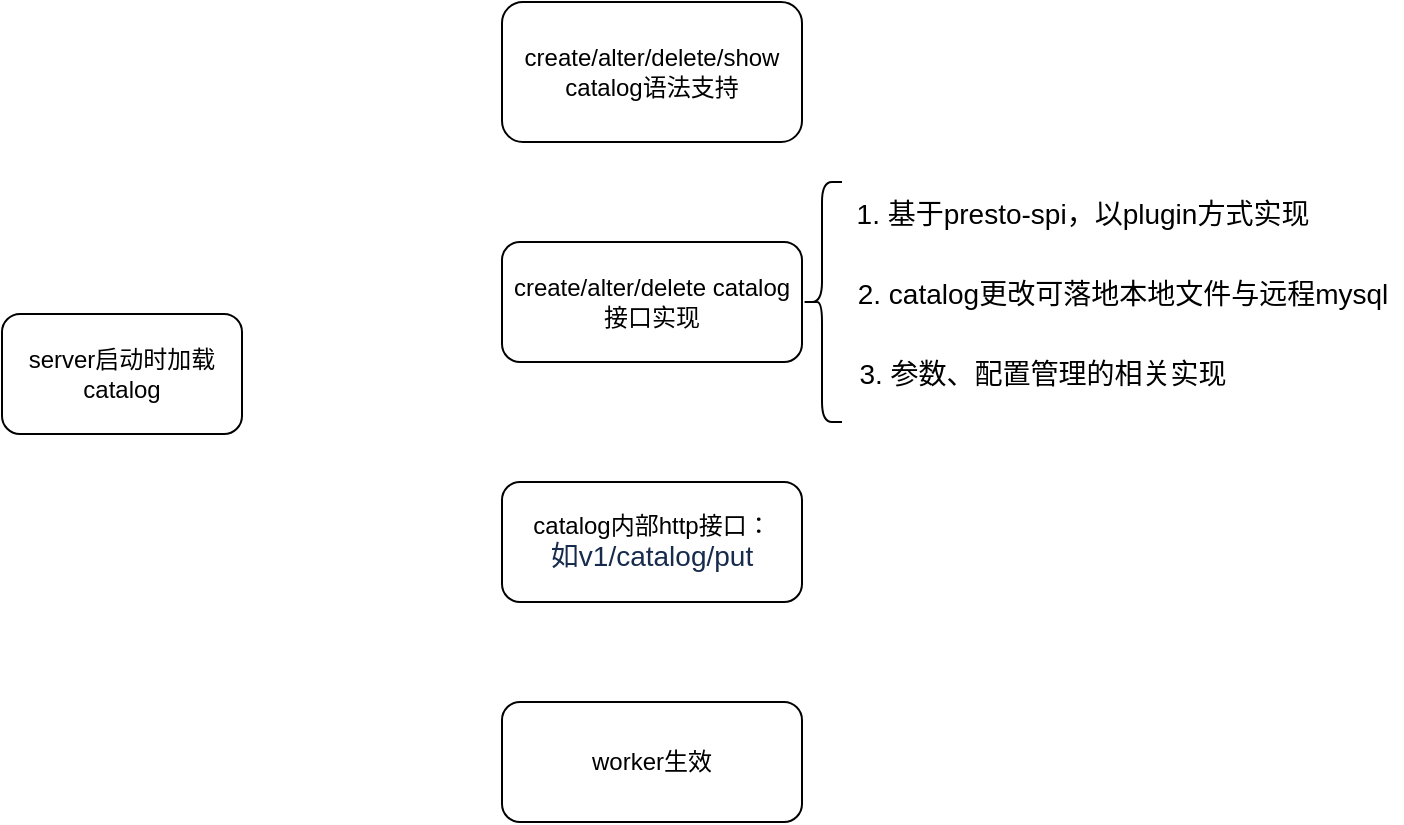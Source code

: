 <mxfile version="15.6.8" type="github">
  <diagram id="bAvVbgtw7CrFP0fsrt8A" name="Page-1">
    <mxGraphModel dx="1422" dy="882" grid="1" gridSize="10" guides="1" tooltips="1" connect="1" arrows="1" fold="1" page="1" pageScale="1" pageWidth="827" pageHeight="1169" math="0" shadow="0">
      <root>
        <mxCell id="0" />
        <mxCell id="1" parent="0" />
        <mxCell id="UX4nBrqBXpAxso1pjOPX-1" value="create/alter/delete/show catalog语法支持" style="rounded=1;whiteSpace=wrap;html=1;" vertex="1" parent="1">
          <mxGeometry x="280" y="170" width="150" height="70" as="geometry" />
        </mxCell>
        <mxCell id="UX4nBrqBXpAxso1pjOPX-3" value="create/alter/delete catalog接口实现" style="rounded=1;whiteSpace=wrap;html=1;" vertex="1" parent="1">
          <mxGeometry x="280" y="290" width="150" height="60" as="geometry" />
        </mxCell>
        <mxCell id="UX4nBrqBXpAxso1pjOPX-4" value="&lt;div&gt;catalog内部http接口：&lt;/div&gt;&lt;span style=&quot;color: rgb(23 , 43 , 77) ; font-family: , &amp;#34;blinkmacsystemfont&amp;#34; , &amp;#34;segoe ui&amp;#34; , &amp;#34;roboto&amp;#34; , &amp;#34;oxygen&amp;#34; , &amp;#34;ubuntu&amp;#34; , &amp;#34;fira sans&amp;#34; , &amp;#34;droid sans&amp;#34; , &amp;#34;helvetica neue&amp;#34; , sans-serif ; font-size: 14px ; background-color: rgb(255 , 255 , 255)&quot;&gt;如v1/catalog/put&lt;/span&gt;" style="rounded=1;whiteSpace=wrap;html=1;" vertex="1" parent="1">
          <mxGeometry x="280" y="410" width="150" height="60" as="geometry" />
        </mxCell>
        <mxCell id="UX4nBrqBXpAxso1pjOPX-5" value="server启动时加载catalog" style="rounded=1;whiteSpace=wrap;html=1;" vertex="1" parent="1">
          <mxGeometry x="30" y="326" width="120" height="60" as="geometry" />
        </mxCell>
        <mxCell id="UX4nBrqBXpAxso1pjOPX-10" value="worker生效" style="rounded=1;whiteSpace=wrap;html=1;" vertex="1" parent="1">
          <mxGeometry x="280" y="520" width="150" height="60" as="geometry" />
        </mxCell>
        <mxCell id="UX4nBrqBXpAxso1pjOPX-11" value="" style="shape=curlyBracket;whiteSpace=wrap;html=1;rounded=1;" vertex="1" parent="1">
          <mxGeometry x="430" y="260" width="20" height="120" as="geometry" />
        </mxCell>
        <mxCell id="UX4nBrqBXpAxso1pjOPX-13" value="&lt;font style=&quot;font-size: 14px&quot;&gt;1. 基于presto-spi，以plugin方式实现&lt;/font&gt;" style="text;html=1;align=center;verticalAlign=middle;resizable=0;points=[];autosize=1;strokeColor=none;fillColor=none;" vertex="1" parent="1">
          <mxGeometry x="450" y="266" width="240" height="20" as="geometry" />
        </mxCell>
        <mxCell id="UX4nBrqBXpAxso1pjOPX-15" value="&lt;font style=&quot;font-size: 14px&quot;&gt;2. catalog更改可落地本地文件与远程mysql&lt;/font&gt;" style="text;html=1;align=center;verticalAlign=middle;resizable=0;points=[];autosize=1;strokeColor=none;fillColor=none;" vertex="1" parent="1">
          <mxGeometry x="450" y="306" width="280" height="20" as="geometry" />
        </mxCell>
        <mxCell id="UX4nBrqBXpAxso1pjOPX-16" value="&lt;span style=&quot;color: rgba(0 , 0 , 0 , 0) ; font-family: monospace ; font-size: 0px&quot;&gt;%3CmxGraphModel%3E%3Croot%3E%3CmxCell%20id%3D%220%22%2F%3E%3CmxCell%20id%3D%221%22%20parent%3D%220%22%2F%3E%3CmxCell%20id%3D%222%22%20value%3D%22%26lt%3Bfont%20style%3D%26quot%3Bfont-size%3A%2014px%26quot%3B%26gt%3B2.%20catalog%E6%9B%B4%E6%94%B9%E5%8F%AF%E8%90%BD%E5%9C%B0%E6%9C%AC%E5%9C%B0%E6%96%87%E4%BB%B6%E4%B8%8E%E8%BF%9C%E7%A8%8Bmysql%26lt%3B%2Ffont%26gt%3B%22%20style%3D%22text%3Bhtml%3D1%3Balign%3Dcenter%3BverticalAlign%3Dmiddle%3Bresizable%3D0%3Bpoints%3D%5B%5D%3Bautosize%3D1%3BstrokeColor%3Dnone%3BfillColor%3Dnone%3B%22%20vertex%3D%221%22%20parent%3D%221%22%3E%3CmxGeometry%20x%3D%22450%22%20y%3D%22300%22%20width%3D%22280%22%20height%3D%2220%22%20as%3D%22geometry%22%2F%3E%3C%2FmxCell%3E%3C%2Froot%3E%3C%2FmxGraphModel%3E&lt;/span&gt;" style="text;html=1;align=center;verticalAlign=middle;resizable=0;points=[];autosize=1;strokeColor=none;fillColor=none;" vertex="1" parent="1">
          <mxGeometry x="590" y="346" width="20" height="20" as="geometry" />
        </mxCell>
        <mxCell id="UX4nBrqBXpAxso1pjOPX-17" value="3. 参数、配置管理的相关实现" style="text;html=1;align=center;verticalAlign=middle;resizable=0;points=[];autosize=1;strokeColor=none;fillColor=none;fontSize=14;" vertex="1" parent="1">
          <mxGeometry x="450" y="346" width="200" height="20" as="geometry" />
        </mxCell>
      </root>
    </mxGraphModel>
  </diagram>
</mxfile>
